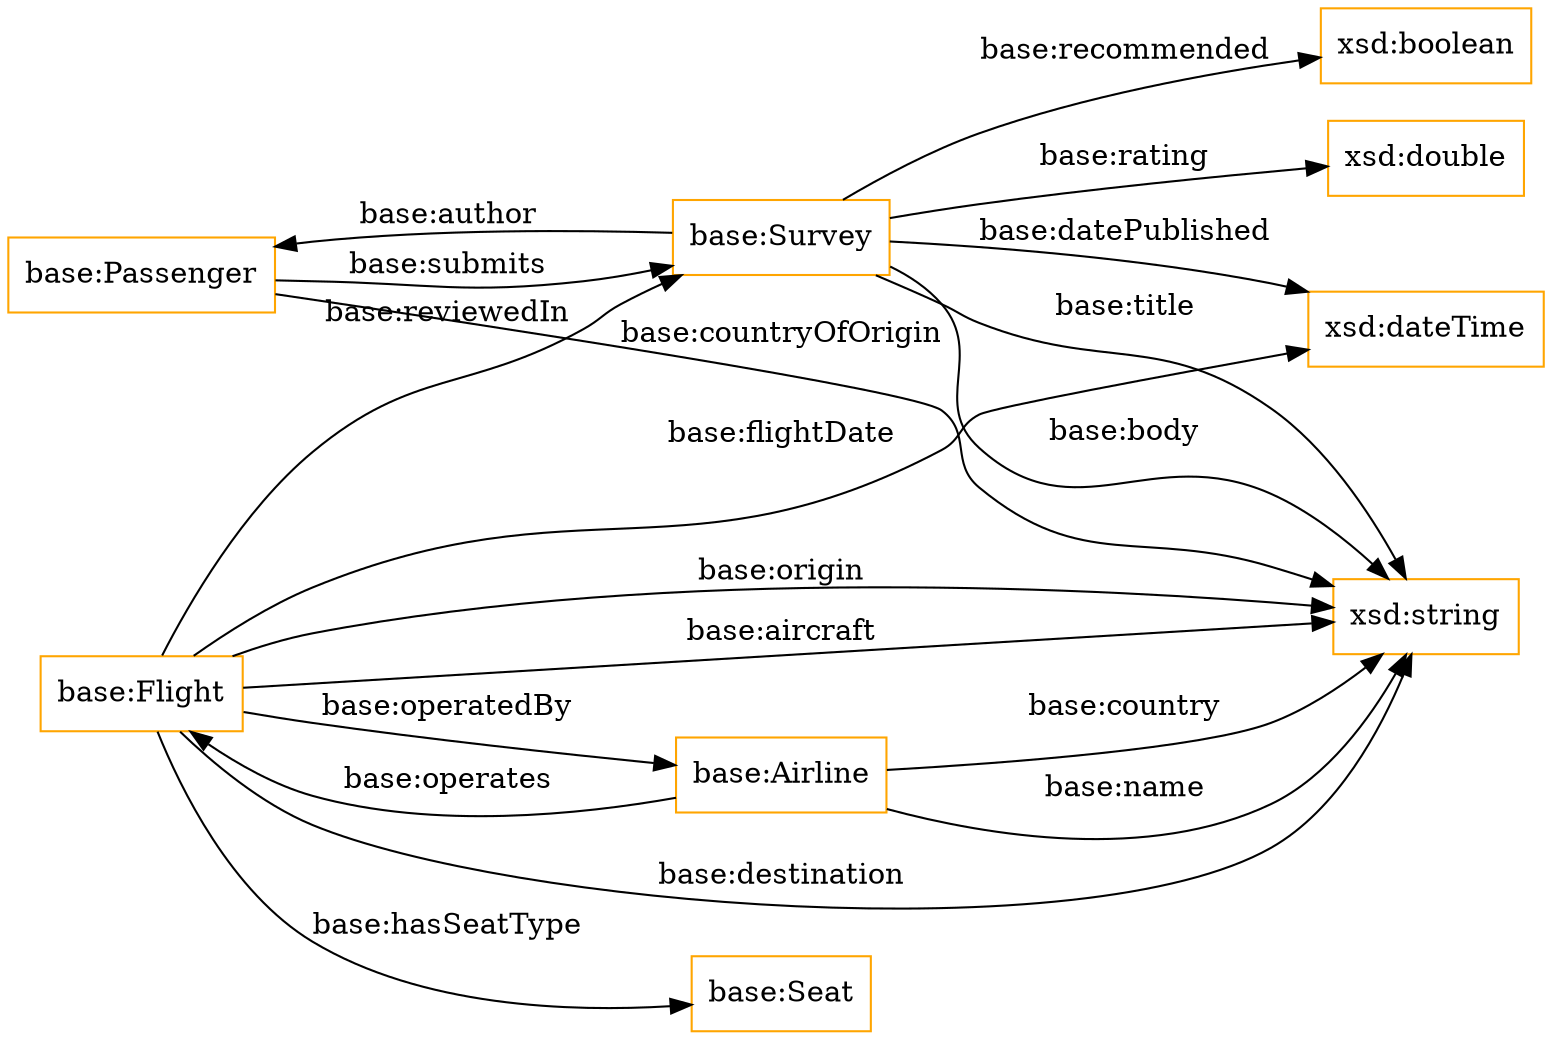 digraph ar2dtool_diagram { 
rankdir=LR;
size="1501"
node [shape = rectangle, color="orange"]; "base:Passenger" "base:Survey" "base:Seat" "base:Flight" "base:Airline" ; /*classes style*/
	"base:Flight" -> "base:Survey" [ label = "base:reviewedIn" ];
	"base:Survey" -> "base:Passenger" [ label = "base:author" ];
	"base:Flight" -> "xsd:string" [ label = "base:destination" ];
	"base:Survey" -> "xsd:string" [ label = "base:title" ];
	"base:Survey" -> "xsd:dateTime" [ label = "base:datePublished" ];
	"base:Flight" -> "base:Airline" [ label = "base:operatedBy" ];
	"base:Airline" -> "xsd:string" [ label = "base:country" ];
	"base:Flight" -> "xsd:string" [ label = "base:origin" ];
	"base:Airline" -> "base:Flight" [ label = "base:operates" ];
	"base:Survey" -> "xsd:boolean" [ label = "base:recommended" ];
	"base:Survey" -> "xsd:string" [ label = "base:body" ];
	"base:Passenger" -> "xsd:string" [ label = "base:countryOfOrigin" ];
	"base:Survey" -> "xsd:double" [ label = "base:rating" ];
	"base:Flight" -> "xsd:string" [ label = "base:aircraft" ];
	"base:Passenger" -> "base:Survey" [ label = "base:submits" ];
	"base:Flight" -> "xsd:dateTime" [ label = "base:flightDate" ];
	"base:Flight" -> "base:Seat" [ label = "base:hasSeatType" ];
	"base:Airline" -> "xsd:string" [ label = "base:name" ];

}
